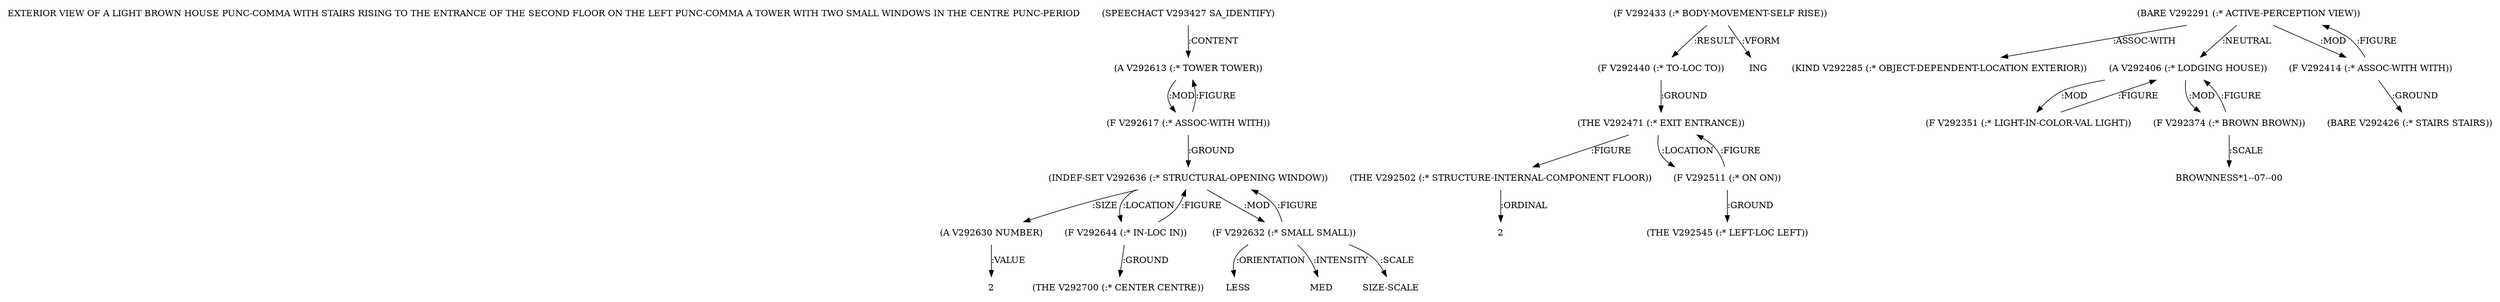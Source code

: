 digraph Terms {
  node [shape=none]
  "EXTERIOR VIEW OF A LIGHT BROWN HOUSE PUNC-COMMA WITH STAIRS RISING TO THE ENTRANCE OF THE SECOND FLOOR ON THE LEFT PUNC-COMMA A TOWER WITH TWO SMALL WINDOWS IN THE CENTRE PUNC-PERIOD"
  "V293427" [label="(SPEECHACT V293427 SA_IDENTIFY)"]
  "V293427" -> "V292613" [label=":CONTENT"]
  "V292613" [label="(A V292613 (:* TOWER TOWER))"]
  "V292613" -> "V292617" [label=":MOD"]
  "V292617" [label="(F V292617 (:* ASSOC-WITH WITH))"]
  "V292617" -> "V292636" [label=":GROUND"]
  "V292617" -> "V292613" [label=":FIGURE"]
  "V292636" [label="(INDEF-SET V292636 (:* STRUCTURAL-OPENING WINDOW))"]
  "V292636" -> "V292630" [label=":SIZE"]
  "V292636" -> "V292644" [label=":LOCATION"]
  "V292636" -> "V292632" [label=":MOD"]
  "V292630" [label="(A V292630 NUMBER)"]
  "V292630" -> "NT300144" [label=":VALUE"]
  "NT300144" [label="2"]
  "V292632" [label="(F V292632 (:* SMALL SMALL))"]
  "V292632" -> "NT300145" [label=":ORIENTATION"]
  "NT300145" [label="LESS"]
  "V292632" -> "NT300146" [label=":INTENSITY"]
  "NT300146" [label="MED"]
  "V292632" -> "V292636" [label=":FIGURE"]
  "V292632" -> "NT300147" [label=":SCALE"]
  "NT300147" [label="SIZE-SCALE"]
  "V292644" [label="(F V292644 (:* IN-LOC IN))"]
  "V292644" -> "V292700" [label=":GROUND"]
  "V292644" -> "V292636" [label=":FIGURE"]
  "V292700" [label="(THE V292700 (:* CENTER CENTRE))"]
  "V292433" [label="(F V292433 (:* BODY-MOVEMENT-SELF RISE))"]
  "V292433" -> "V292440" [label=":RESULT"]
  "V292433" -> "NT300148" [label=":VFORM"]
  "NT300148" [label="ING"]
  "V292440" [label="(F V292440 (:* TO-LOC TO))"]
  "V292440" -> "V292471" [label=":GROUND"]
  "V292471" [label="(THE V292471 (:* EXIT ENTRANCE))"]
  "V292471" -> "V292502" [label=":FIGURE"]
  "V292471" -> "V292511" [label=":LOCATION"]
  "V292502" [label="(THE V292502 (:* STRUCTURE-INTERNAL-COMPONENT FLOOR))"]
  "V292502" -> "NT300149" [label=":ORDINAL"]
  "NT300149" [label="2"]
  "V292511" [label="(F V292511 (:* ON ON))"]
  "V292511" -> "V292545" [label=":GROUND"]
  "V292511" -> "V292471" [label=":FIGURE"]
  "V292545" [label="(THE V292545 (:* LEFT-LOC LEFT))"]
  "V292291" [label="(BARE V292291 (:* ACTIVE-PERCEPTION VIEW))"]
  "V292291" -> "V292285" [label=":ASSOC-WITH"]
  "V292291" -> "V292406" [label=":NEUTRAL"]
  "V292291" -> "V292414" [label=":MOD"]
  "V292285" [label="(KIND V292285 (:* OBJECT-DEPENDENT-LOCATION EXTERIOR))"]
  "V292406" [label="(A V292406 (:* LODGING HOUSE))"]
  "V292406" -> "V292351" [label=":MOD"]
  "V292406" -> "V292374" [label=":MOD"]
  "V292351" [label="(F V292351 (:* LIGHT-IN-COLOR-VAL LIGHT))"]
  "V292351" -> "V292406" [label=":FIGURE"]
  "V292374" [label="(F V292374 (:* BROWN BROWN))"]
  "V292374" -> "V292406" [label=":FIGURE"]
  "V292374" -> "NT300150" [label=":SCALE"]
  "NT300150" [label="BROWNNESS*1--07--00"]
  "V292414" [label="(F V292414 (:* ASSOC-WITH WITH))"]
  "V292414" -> "V292426" [label=":GROUND"]
  "V292414" -> "V292291" [label=":FIGURE"]
  "V292426" [label="(BARE V292426 (:* STAIRS STAIRS))"]
}
